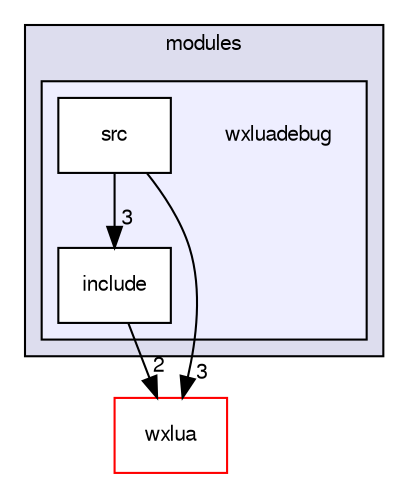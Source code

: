 digraph G {
  compound=true
  node [ fontsize="10", fontname="FreeSans"];
  edge [ labelfontsize="10", labelfontname="FreeSans"];
  subgraph clusterdir_15d5a205ad383328522db6a6be296af1 {
    graph [ bgcolor="#ddddee", pencolor="black", label="modules" fontname="FreeSans", fontsize="10", URL="dir_15d5a205ad383328522db6a6be296af1.html"]
  subgraph clusterdir_cf470daeabd5035b695eccd689e0edbd {
    graph [ bgcolor="#eeeeff", pencolor="black", label="" URL="dir_cf470daeabd5035b695eccd689e0edbd.html"];
    dir_cf470daeabd5035b695eccd689e0edbd [shape=plaintext label="wxluadebug"];
    dir_7cfce83e8155d1168953975fd16ca4b2 [shape=box label="include" color="black" fillcolor="white" style="filled" URL="dir_7cfce83e8155d1168953975fd16ca4b2.html"];
    dir_ad5e19fcea4c8ae5be8211526b26a3a5 [shape=box label="src" color="black" fillcolor="white" style="filled" URL="dir_ad5e19fcea4c8ae5be8211526b26a3a5.html"];
  }
  }
  dir_b59b58daa92d206701e75411b2cef894 [shape=box label="wxlua" fillcolor="white" style="filled" color="red" URL="dir_b59b58daa92d206701e75411b2cef894.html"];
  dir_7cfce83e8155d1168953975fd16ca4b2->dir_b59b58daa92d206701e75411b2cef894 [headlabel="2", labeldistance=1.5 headhref="dir_000008_000001.html"];
  dir_ad5e19fcea4c8ae5be8211526b26a3a5->dir_7cfce83e8155d1168953975fd16ca4b2 [headlabel="3", labeldistance=1.5 headhref="dir_000005_000008.html"];
  dir_ad5e19fcea4c8ae5be8211526b26a3a5->dir_b59b58daa92d206701e75411b2cef894 [headlabel="3", labeldistance=1.5 headhref="dir_000005_000001.html"];
}
